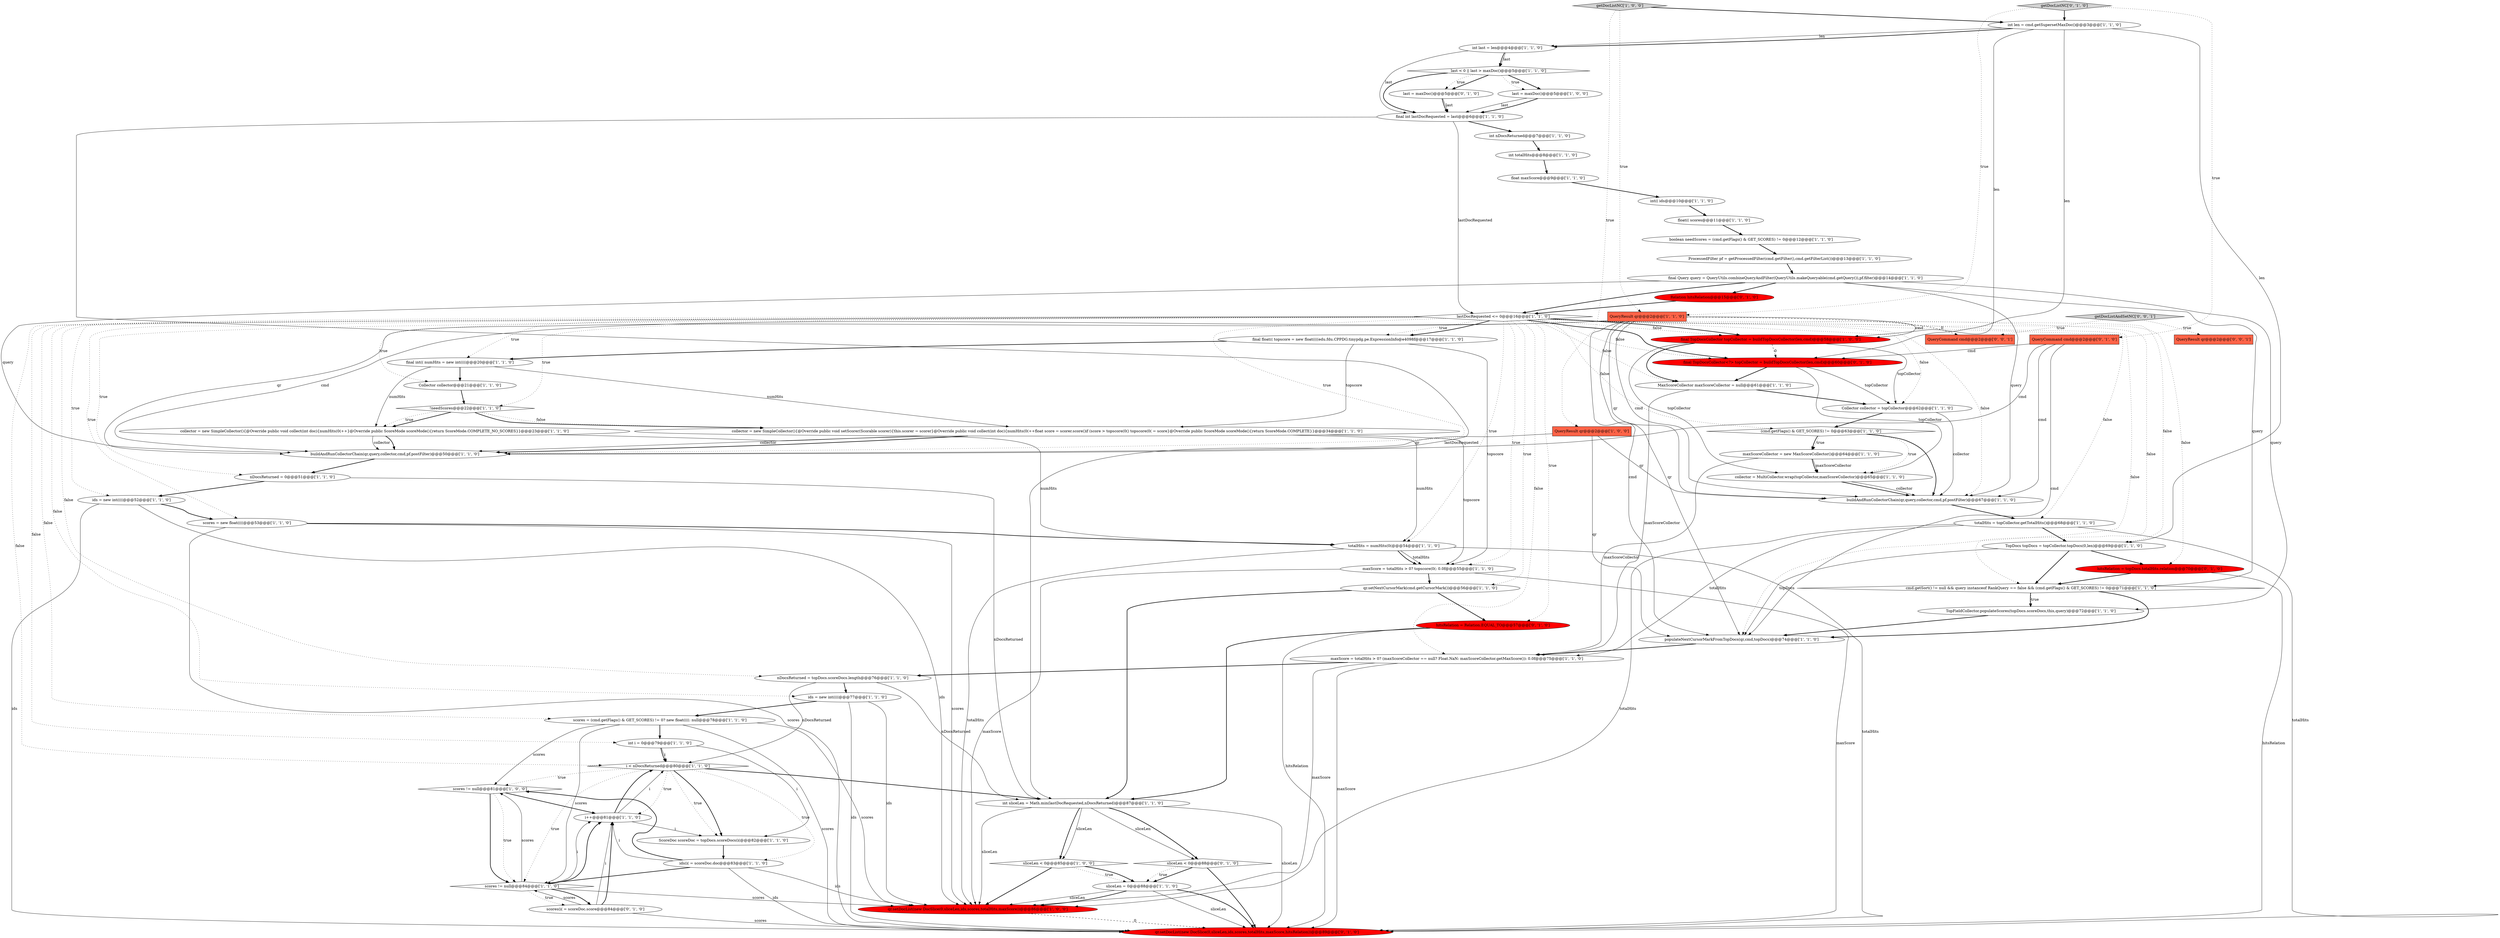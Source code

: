 digraph {
5 [style = filled, label = "maxScoreCollector = new MaxScoreCollector()@@@64@@@['1', '1', '0']", fillcolor = white, shape = ellipse image = "AAA0AAABBB1BBB"];
13 [style = filled, label = "final TopDocsCollector topCollector = buildTopDocsCollector(len,cmd)@@@58@@@['1', '0', '0']", fillcolor = red, shape = ellipse image = "AAA1AAABBB1BBB"];
41 [style = filled, label = "(cmd.getFlags() & GET_SCORES) != 0@@@63@@@['1', '1', '0']", fillcolor = white, shape = diamond image = "AAA0AAABBB1BBB"];
40 [style = filled, label = "int last = len@@@4@@@['1', '1', '0']", fillcolor = white, shape = ellipse image = "AAA0AAABBB1BBB"];
38 [style = filled, label = "cmd.getSort() != null && query instanceof RankQuery == false && (cmd.getFlags() & GET_SCORES) != 0@@@71@@@['1', '1', '0']", fillcolor = white, shape = diamond image = "AAA0AAABBB1BBB"];
46 [style = filled, label = "Collector collector = topCollector@@@62@@@['1', '1', '0']", fillcolor = white, shape = ellipse image = "AAA0AAABBB1BBB"];
4 [style = filled, label = "scores != null@@@81@@@['1', '0', '0']", fillcolor = white, shape = diamond image = "AAA0AAABBB1BBB"];
50 [style = filled, label = "collector = new SimpleCollector(){@Override public void collect(int doc){numHits(0(++}@Override public ScoreMode scoreMode(){return ScoreMode.COMPLETE_NO_SCORES}}@@@23@@@['1', '1', '0']", fillcolor = white, shape = ellipse image = "AAA0AAABBB1BBB"];
51 [style = filled, label = "Collector collector@@@21@@@['1', '1', '0']", fillcolor = white, shape = ellipse image = "AAA0AAABBB1BBB"];
36 [style = filled, label = "lastDocRequested <= 0@@@16@@@['1', '1', '0']", fillcolor = white, shape = diamond image = "AAA0AAABBB1BBB"];
53 [style = filled, label = "maxScore = totalHits > 0? (maxScoreCollector == null? Float.NaN: maxScoreCollector.getMaxScore()): 0.0f@@@75@@@['1', '1', '0']", fillcolor = white, shape = ellipse image = "AAA0AAABBB1BBB"];
24 [style = filled, label = "ProcessedFilter pf = getProcessedFilter(cmd.getFilter(),cmd.getFilterList())@@@13@@@['1', '1', '0']", fillcolor = white, shape = ellipse image = "AAA0AAABBB1BBB"];
25 [style = filled, label = "ids(i( = scoreDoc.doc@@@83@@@['1', '1', '0']", fillcolor = white, shape = ellipse image = "AAA0AAABBB1BBB"];
59 [style = filled, label = "final TopDocsCollector<?> topCollector = buildTopDocsCollector(len,cmd)@@@60@@@['0', '1', '0']", fillcolor = red, shape = ellipse image = "AAA1AAABBB2BBB"];
6 [style = filled, label = "qr.setNextCursorMark(cmd.getCursorMark())@@@56@@@['1', '1', '0']", fillcolor = white, shape = ellipse image = "AAA0AAABBB1BBB"];
21 [style = filled, label = "qr.setDocList(new DocSlice(0,sliceLen,ids,scores,totalHits,maxScore))@@@86@@@['1', '0', '0']", fillcolor = red, shape = ellipse image = "AAA1AAABBB1BBB"];
14 [style = filled, label = "final int(( numHits = new int((((@@@20@@@['1', '1', '0']", fillcolor = white, shape = ellipse image = "AAA0AAABBB1BBB"];
31 [style = filled, label = "final int lastDocRequested = last@@@6@@@['1', '1', '0']", fillcolor = white, shape = ellipse image = "AAA0AAABBB1BBB"];
39 [style = filled, label = "int len = cmd.getSupersetMaxDoc()@@@3@@@['1', '1', '0']", fillcolor = white, shape = ellipse image = "AAA0AAABBB1BBB"];
33 [style = filled, label = "TopDocs topDocs = topCollector.topDocs(0,len)@@@69@@@['1', '1', '0']", fillcolor = white, shape = ellipse image = "AAA0AAABBB1BBB"];
3 [style = filled, label = "ids = new int((((@@@52@@@['1', '1', '0']", fillcolor = white, shape = ellipse image = "AAA0AAABBB1BBB"];
65 [style = filled, label = "scores(i( = scoreDoc.score@@@84@@@['0', '1', '0']", fillcolor = white, shape = ellipse image = "AAA0AAABBB2BBB"];
19 [style = filled, label = "!needScores@@@22@@@['1', '1', '0']", fillcolor = white, shape = diamond image = "AAA0AAABBB1BBB"];
9 [style = filled, label = "float(( scores@@@11@@@['1', '1', '0']", fillcolor = white, shape = ellipse image = "AAA0AAABBB1BBB"];
7 [style = filled, label = "final Query query = QueryUtils.combineQueryAndFilter(QueryUtils.makeQueryable(cmd.getQuery()),pf.filter)@@@14@@@['1', '1', '0']", fillcolor = white, shape = ellipse image = "AAA0AAABBB1BBB"];
56 [style = filled, label = "QueryResult qr@@@2@@@['1', '1', '0']", fillcolor = tomato, shape = box image = "AAA0AAABBB1BBB"];
60 [style = filled, label = "sliceLen < 0@@@88@@@['0', '1', '0']", fillcolor = white, shape = diamond image = "AAA0AAABBB2BBB"];
66 [style = filled, label = "hitsRelation = Relation.EQUAL_TO@@@57@@@['0', '1', '0']", fillcolor = red, shape = ellipse image = "AAA1AAABBB2BBB"];
0 [style = filled, label = "collector = new SimpleCollector(){@Override public void setScorer(Scorable scorer){this.scorer = scorer}@Override public void collect(int doc){numHits(0(++float score = scorer.score()if (score > topscore(0() topscore(0( = score}@Override public ScoreMode scoreMode(){return ScoreMode.COMPLETE}}@@@34@@@['1', '1', '0']", fillcolor = white, shape = ellipse image = "AAA0AAABBB1BBB"];
17 [style = filled, label = "int nDocsReturned@@@7@@@['1', '1', '0']", fillcolor = white, shape = ellipse image = "AAA0AAABBB1BBB"];
37 [style = filled, label = "maxScore = totalHits > 0? topscore(0(: 0.0f@@@55@@@['1', '1', '0']", fillcolor = white, shape = ellipse image = "AAA0AAABBB1BBB"];
20 [style = filled, label = "totalHits = topCollector.getTotalHits()@@@68@@@['1', '1', '0']", fillcolor = white, shape = ellipse image = "AAA0AAABBB1BBB"];
29 [style = filled, label = "scores = (cmd.getFlags() & GET_SCORES) != 0? new float((((: null@@@78@@@['1', '1', '0']", fillcolor = white, shape = ellipse image = "AAA0AAABBB1BBB"];
47 [style = filled, label = "sliceLen = 0@@@88@@@['1', '1', '0']", fillcolor = white, shape = ellipse image = "AAA0AAABBB1BBB"];
61 [style = filled, label = "getDocListNC['0', '1', '0']", fillcolor = lightgray, shape = diamond image = "AAA0AAABBB2BBB"];
28 [style = filled, label = "int sliceLen = Math.min(lastDocRequested,nDocsReturned)@@@87@@@['1', '1', '0']", fillcolor = white, shape = ellipse image = "AAA0AAABBB1BBB"];
35 [style = filled, label = "last = maxDoc()@@@5@@@['1', '0', '0']", fillcolor = white, shape = ellipse image = "AAA0AAABBB1BBB"];
52 [style = filled, label = "int i = 0@@@79@@@['1', '1', '0']", fillcolor = white, shape = ellipse image = "AAA0AAABBB1BBB"];
16 [style = filled, label = "MaxScoreCollector maxScoreCollector = null@@@61@@@['1', '1', '0']", fillcolor = white, shape = ellipse image = "AAA0AAABBB1BBB"];
57 [style = filled, label = "QueryCommand cmd@@@2@@@['0', '1', '0']", fillcolor = tomato, shape = box image = "AAA0AAABBB2BBB"];
42 [style = filled, label = "TopFieldCollector.populateScores(topDocs.scoreDocs,this,query)@@@72@@@['1', '1', '0']", fillcolor = white, shape = ellipse image = "AAA0AAABBB1BBB"];
45 [style = filled, label = "i++@@@81@@@['1', '1', '0']", fillcolor = white, shape = ellipse image = "AAA0AAABBB1BBB"];
27 [style = filled, label = "buildAndRunCollectorChain(qr,query,collector,cmd,pf.postFilter)@@@50@@@['1', '1', '0']", fillcolor = white, shape = ellipse image = "AAA0AAABBB1BBB"];
1 [style = filled, label = "int(( ids@@@10@@@['1', '1', '0']", fillcolor = white, shape = ellipse image = "AAA0AAABBB1BBB"];
49 [style = filled, label = "last < 0 || last > maxDoc()@@@5@@@['1', '1', '0']", fillcolor = white, shape = diamond image = "AAA0AAABBB1BBB"];
18 [style = filled, label = "nDocsReturned = topDocs.scoreDocs.length@@@76@@@['1', '1', '0']", fillcolor = white, shape = ellipse image = "AAA0AAABBB1BBB"];
69 [style = filled, label = "QueryCommand cmd@@@2@@@['0', '0', '1']", fillcolor = tomato, shape = box image = "AAA0AAABBB3BBB"];
62 [style = filled, label = "hitsRelation = topDocs.totalHits.relation@@@70@@@['0', '1', '0']", fillcolor = red, shape = ellipse image = "AAA1AAABBB2BBB"];
68 [style = filled, label = "QueryResult qr@@@2@@@['0', '0', '1']", fillcolor = tomato, shape = box image = "AAA0AAABBB3BBB"];
58 [style = filled, label = "qr.setDocList(new DocSlice(0,sliceLen,ids,scores,totalHits,maxScore,hitsRelation))@@@89@@@['0', '1', '0']", fillcolor = red, shape = ellipse image = "AAA1AAABBB2BBB"];
55 [style = filled, label = "collector = MultiCollector.wrap(topCollector,maxScoreCollector)@@@65@@@['1', '1', '0']", fillcolor = white, shape = ellipse image = "AAA0AAABBB1BBB"];
22 [style = filled, label = "populateNextCursorMarkFromTopDocs(qr,cmd,topDocs)@@@74@@@['1', '1', '0']", fillcolor = white, shape = ellipse image = "AAA0AAABBB1BBB"];
26 [style = filled, label = "getDocListNC['1', '0', '0']", fillcolor = lightgray, shape = diamond image = "AAA0AAABBB1BBB"];
48 [style = filled, label = "scores != null@@@84@@@['1', '1', '0']", fillcolor = white, shape = diamond image = "AAA0AAABBB1BBB"];
64 [style = filled, label = "last = maxDoc()@@@5@@@['0', '1', '0']", fillcolor = white, shape = ellipse image = "AAA0AAABBB2BBB"];
11 [style = filled, label = "QueryResult qr@@@2@@@['1', '0', '0']", fillcolor = tomato, shape = box image = "AAA0AAABBB1BBB"];
54 [style = filled, label = "final float(( topscore = new float((((edu.fdu.CPPDG.tinypdg.pe.ExpressionInfo@e4098f@@@17@@@['1', '1', '0']", fillcolor = white, shape = ellipse image = "AAA0AAABBB1BBB"];
43 [style = filled, label = "ScoreDoc scoreDoc = topDocs.scoreDocs(i(@@@82@@@['1', '1', '0']", fillcolor = white, shape = ellipse image = "AAA0AAABBB1BBB"];
32 [style = filled, label = "i < nDocsReturned@@@80@@@['1', '1', '0']", fillcolor = white, shape = diamond image = "AAA0AAABBB1BBB"];
15 [style = filled, label = "ids = new int((((@@@77@@@['1', '1', '0']", fillcolor = white, shape = ellipse image = "AAA0AAABBB1BBB"];
2 [style = filled, label = "boolean needScores = (cmd.getFlags() & GET_SCORES) != 0@@@12@@@['1', '1', '0']", fillcolor = white, shape = ellipse image = "AAA0AAABBB1BBB"];
10 [style = filled, label = "int totalHits@@@8@@@['1', '1', '0']", fillcolor = white, shape = ellipse image = "AAA0AAABBB1BBB"];
63 [style = filled, label = "Relation hitsRelation@@@15@@@['0', '1', '0']", fillcolor = red, shape = ellipse image = "AAA1AAABBB2BBB"];
8 [style = filled, label = "scores = new float((((@@@53@@@['1', '1', '0']", fillcolor = white, shape = ellipse image = "AAA0AAABBB1BBB"];
44 [style = filled, label = "sliceLen < 0@@@85@@@['1', '0', '0']", fillcolor = white, shape = diamond image = "AAA0AAABBB1BBB"];
23 [style = filled, label = "float maxScore@@@9@@@['1', '1', '0']", fillcolor = white, shape = ellipse image = "AAA0AAABBB1BBB"];
67 [style = filled, label = "getDocListAndSetNC['0', '0', '1']", fillcolor = lightgray, shape = diamond image = "AAA0AAABBB3BBB"];
30 [style = filled, label = "totalHits = numHits(0(@@@54@@@['1', '1', '0']", fillcolor = white, shape = ellipse image = "AAA0AAABBB1BBB"];
12 [style = filled, label = "buildAndRunCollectorChain(qr,query,collector,cmd,pf.postFilter)@@@67@@@['1', '1', '0']", fillcolor = white, shape = ellipse image = "AAA0AAABBB1BBB"];
34 [style = filled, label = "nDocsReturned = 0@@@51@@@['1', '1', '0']", fillcolor = white, shape = ellipse image = "AAA0AAABBB1BBB"];
39->13 [style = solid, label="len"];
41->5 [style = bold, label=""];
8->30 [style = bold, label=""];
36->59 [style = bold, label=""];
5->55 [style = bold, label=""];
36->8 [style = dotted, label="true"];
36->6 [style = dotted, label="true"];
40->49 [style = bold, label=""];
8->58 [style = solid, label="scores"];
32->43 [style = dotted, label="true"];
19->0 [style = dotted, label="false"];
18->28 [style = solid, label="nDocsReturned"];
7->12 [style = solid, label="query"];
35->31 [style = solid, label="last"];
25->21 [style = solid, label="ids"];
30->58 [style = solid, label="totalHits"];
56->13 [style = solid, label="cmd"];
32->45 [style = dotted, label="true"];
62->58 [style = solid, label="hitsRelation"];
40->49 [style = solid, label="last"];
45->43 [style = solid, label="i"];
57->27 [style = solid, label="cmd"];
56->22 [style = solid, label="cmd"];
25->48 [style = bold, label=""];
38->42 [style = bold, label=""];
63->36 [style = bold, label=""];
54->37 [style = solid, label="topscore"];
0->37 [style = solid, label="topscore"];
52->43 [style = solid, label="i"];
6->66 [style = bold, label=""];
26->56 [style = dotted, label="true"];
64->31 [style = bold, label=""];
32->25 [style = dotted, label="true"];
60->47 [style = bold, label=""];
36->13 [style = dotted, label="false"];
6->28 [style = bold, label=""];
36->12 [style = dotted, label="false"];
66->58 [style = solid, label="hitsRelation"];
53->21 [style = solid, label="maxScore"];
36->29 [style = dotted, label="false"];
3->58 [style = solid, label="ids"];
47->21 [style = solid, label="sliceLen"];
44->47 [style = dotted, label="true"];
56->69 [style = dashed, label="0"];
36->62 [style = dotted, label="false"];
2->24 [style = bold, label=""];
66->28 [style = bold, label=""];
15->21 [style = solid, label="ids"];
44->47 [style = bold, label=""];
57->59 [style = solid, label="cmd"];
30->37 [style = solid, label="totalHits"];
55->12 [style = bold, label=""];
47->58 [style = solid, label="sliceLen"];
36->54 [style = dotted, label="true"];
36->14 [style = dotted, label="true"];
34->28 [style = solid, label="nDocsReturned"];
59->55 [style = solid, label="topCollector"];
35->31 [style = bold, label=""];
36->20 [style = dotted, label="false"];
39->40 [style = solid, label="len"];
49->64 [style = bold, label=""];
13->59 [style = dashed, label="0"];
44->21 [style = bold, label=""];
61->39 [style = bold, label=""];
65->45 [style = bold, label=""];
30->21 [style = solid, label="totalHits"];
9->2 [style = bold, label=""];
40->31 [style = solid, label="last"];
50->30 [style = solid, label="numHits"];
36->16 [style = dotted, label="false"];
18->15 [style = bold, label=""];
57->22 [style = solid, label="cmd"];
57->12 [style = solid, label="cmd"];
49->64 [style = dotted, label="true"];
46->12 [style = solid, label="collector"];
13->16 [style = bold, label=""];
46->41 [style = bold, label=""];
29->52 [style = bold, label=""];
47->58 [style = bold, label=""];
41->5 [style = dotted, label="true"];
4->45 [style = bold, label=""];
59->46 [style = solid, label="topCollector"];
15->58 [style = solid, label="ids"];
36->52 [style = dotted, label="false"];
36->53 [style = dotted, label="false"];
29->21 [style = solid, label="scores"];
18->32 [style = solid, label="nDocsReturned"];
49->31 [style = bold, label=""];
36->3 [style = dotted, label="true"];
7->42 [style = solid, label="query"];
36->32 [style = dotted, label="false"];
20->53 [style = solid, label="totalHits"];
60->47 [style = dotted, label="true"];
28->58 [style = solid, label="sliceLen"];
36->41 [style = dotted, label="false"];
42->22 [style = bold, label=""];
54->0 [style = solid, label="topscore"];
24->7 [style = bold, label=""];
36->18 [style = dotted, label="false"];
7->63 [style = bold, label=""];
28->44 [style = solid, label="sliceLen"];
15->29 [style = bold, label=""];
38->42 [style = dotted, label="true"];
39->33 [style = solid, label="len"];
17->10 [style = bold, label=""];
65->48 [style = solid, label="scores"];
62->38 [style = bold, label=""];
50->27 [style = bold, label=""];
49->35 [style = bold, label=""];
32->4 [style = dotted, label="true"];
25->45 [style = solid, label="i"];
48->21 [style = solid, label="scores"];
61->56 [style = dotted, label="true"];
0->27 [style = solid, label="collector"];
56->22 [style = solid, label="qr"];
12->20 [style = bold, label=""];
45->32 [style = bold, label=""];
11->22 [style = solid, label="qr"];
65->58 [style = solid, label="scores"];
19->50 [style = bold, label=""];
11->12 [style = solid, label="qr"];
36->19 [style = dotted, label="true"];
20->58 [style = solid, label="totalHits"];
65->45 [style = solid, label="i"];
29->48 [style = solid, label="scores"];
36->37 [style = dotted, label="true"];
25->58 [style = solid, label="ids"];
1->9 [style = bold, label=""];
19->0 [style = bold, label=""];
36->22 [style = dotted, label="false"];
48->4 [style = solid, label="scores"];
60->58 [style = bold, label=""];
56->12 [style = solid, label="qr"];
61->57 [style = dotted, label="true"];
53->58 [style = solid, label="maxScore"];
36->13 [style = bold, label=""];
27->34 [style = bold, label=""];
13->46 [style = solid, label="topCollector"];
10->23 [style = bold, label=""];
28->60 [style = bold, label=""];
39->40 [style = bold, label=""];
13->55 [style = solid, label="topCollector"];
3->8 [style = bold, label=""];
5->53 [style = solid, label="maxScoreCollector"];
7->27 [style = solid, label="query"];
41->55 [style = dotted, label="true"];
36->33 [style = dotted, label="false"];
67->69 [style = dotted, label="true"];
16->53 [style = solid, label="maxScoreCollector"];
41->12 [style = bold, label=""];
47->21 [style = bold, label=""];
31->17 [style = bold, label=""];
36->51 [style = dotted, label="true"];
4->48 [style = bold, label=""];
36->15 [style = dotted, label="false"];
26->11 [style = dotted, label="true"];
36->30 [style = dotted, label="true"];
55->12 [style = solid, label="collector"];
7->36 [style = bold, label=""];
54->14 [style = bold, label=""];
56->27 [style = solid, label="qr"];
16->46 [style = bold, label=""];
19->50 [style = dotted, label="true"];
5->55 [style = solid, label="maxScoreCollector"];
8->21 [style = solid, label="scores"];
37->21 [style = solid, label="maxScore"];
48->65 [style = dotted, label="true"];
33->62 [style = bold, label=""];
36->27 [style = dotted, label="true"];
28->21 [style = solid, label="sliceLen"];
56->27 [style = solid, label="cmd"];
7->38 [style = solid, label="query"];
64->31 [style = solid, label="last"];
0->27 [style = bold, label=""];
53->18 [style = bold, label=""];
21->58 [style = dashed, label="0"];
48->45 [style = solid, label="i"];
14->51 [style = bold, label=""];
25->4 [style = bold, label=""];
59->16 [style = bold, label=""];
30->37 [style = bold, label=""];
32->43 [style = bold, label=""];
14->0 [style = solid, label="numHits"];
31->36 [style = solid, label="lastDocRequested"];
37->6 [style = bold, label=""];
52->32 [style = solid, label="i"];
26->39 [style = bold, label=""];
20->33 [style = bold, label=""];
28->60 [style = solid, label="sliceLen"];
32->48 [style = dotted, label="true"];
48->45 [style = bold, label=""];
50->27 [style = solid, label="collector"];
22->53 [style = bold, label=""];
29->4 [style = solid, label="scores"];
14->50 [style = solid, label="numHits"];
49->35 [style = dotted, label="true"];
52->32 [style = bold, label=""];
34->3 [style = bold, label=""];
67->68 [style = dotted, label="true"];
0->30 [style = solid, label="numHits"];
37->58 [style = solid, label="maxScore"];
36->66 [style = dotted, label="true"];
4->48 [style = dotted, label="true"];
36->59 [style = dotted, label="false"];
28->44 [style = bold, label=""];
23->1 [style = bold, label=""];
31->28 [style = solid, label="lastDocRequested"];
45->32 [style = solid, label="i"];
33->38 [style = bold, label=""];
20->21 [style = solid, label="totalHits"];
48->65 [style = bold, label=""];
11->27 [style = solid, label="qr"];
36->54 [style = bold, label=""];
56->12 [style = solid, label="cmd"];
38->22 [style = bold, label=""];
43->25 [style = bold, label=""];
3->21 [style = solid, label="ids"];
29->58 [style = solid, label="scores"];
32->28 [style = bold, label=""];
36->34 [style = dotted, label="true"];
36->46 [style = dotted, label="false"];
36->38 [style = dotted, label="false"];
51->19 [style = bold, label=""];
33->22 [style = solid, label="topDocs"];
39->59 [style = solid, label="len"];
}
